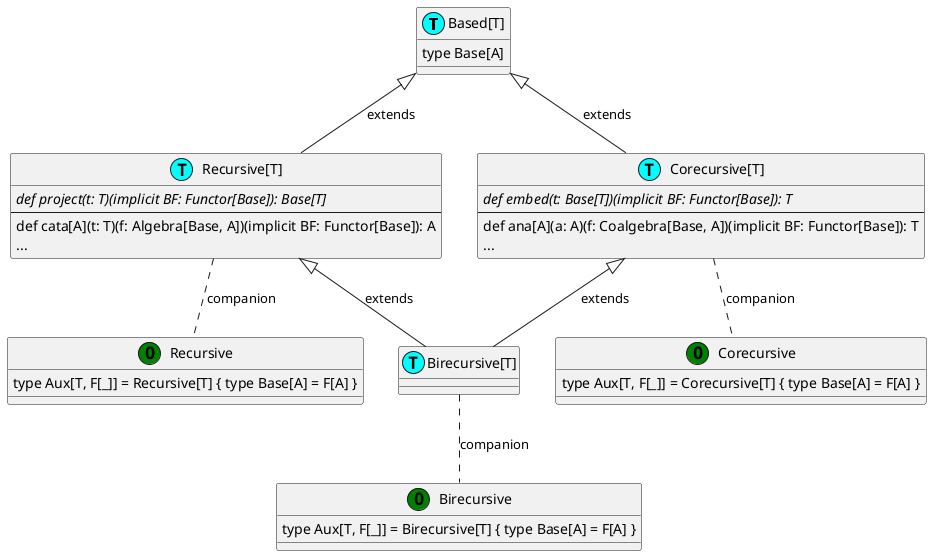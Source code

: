 @startuml
"Based[T]" <|-- "Recursive[T]"  : extends
"Based[T]" <|-- "Corecursive[T]": extends

"Recursive[T]"   .. Recursive  : companion
"Corecursive[T]" .. Corecursive: companion

"Recursive[T]"   <|-- "Birecursive[T]": extends
"Corecursive[T]" <|-- "Birecursive[T]": extends

"Birecursive[T]" .. Birecursive: companion

class Based[T] <<(T,aqua)>> {
  type Base[A]
}

class Recursive[T] <<(T,aqua)>> {
  {abstract} def project(t: T)(implicit BF: Functor[Base]): Base[T]
  ---
  def cata[A](t: T)(f: Algebra[Base, A])(implicit BF: Functor[Base]): A
  ...
}

class Recursive <<O,green>> {
  type Aux[T, F[_]] = Recursive[T] { type Base[A] = F[A] }
}

class Corecursive[T] <<T,aqua)>> {
  {abstract} def embed(t: Base[T])(implicit BF: Functor[Base]): T
  ---
  def ana[A](a: A)(f: Coalgebra[Base, A])(implicit BF: Functor[Base]): T
  ...
}

class Corecursive <<O,green>> {
  type Aux[T, F[_]] = Corecursive[T] { type Base[A] = F[A] }
}

class Birecursive[T] <<T,aqua>>

class Birecursive <<O,green>> {
  type Aux[T, F[_]] = Birecursive[T] { type Base[A] = F[A] }
}
@enduml
